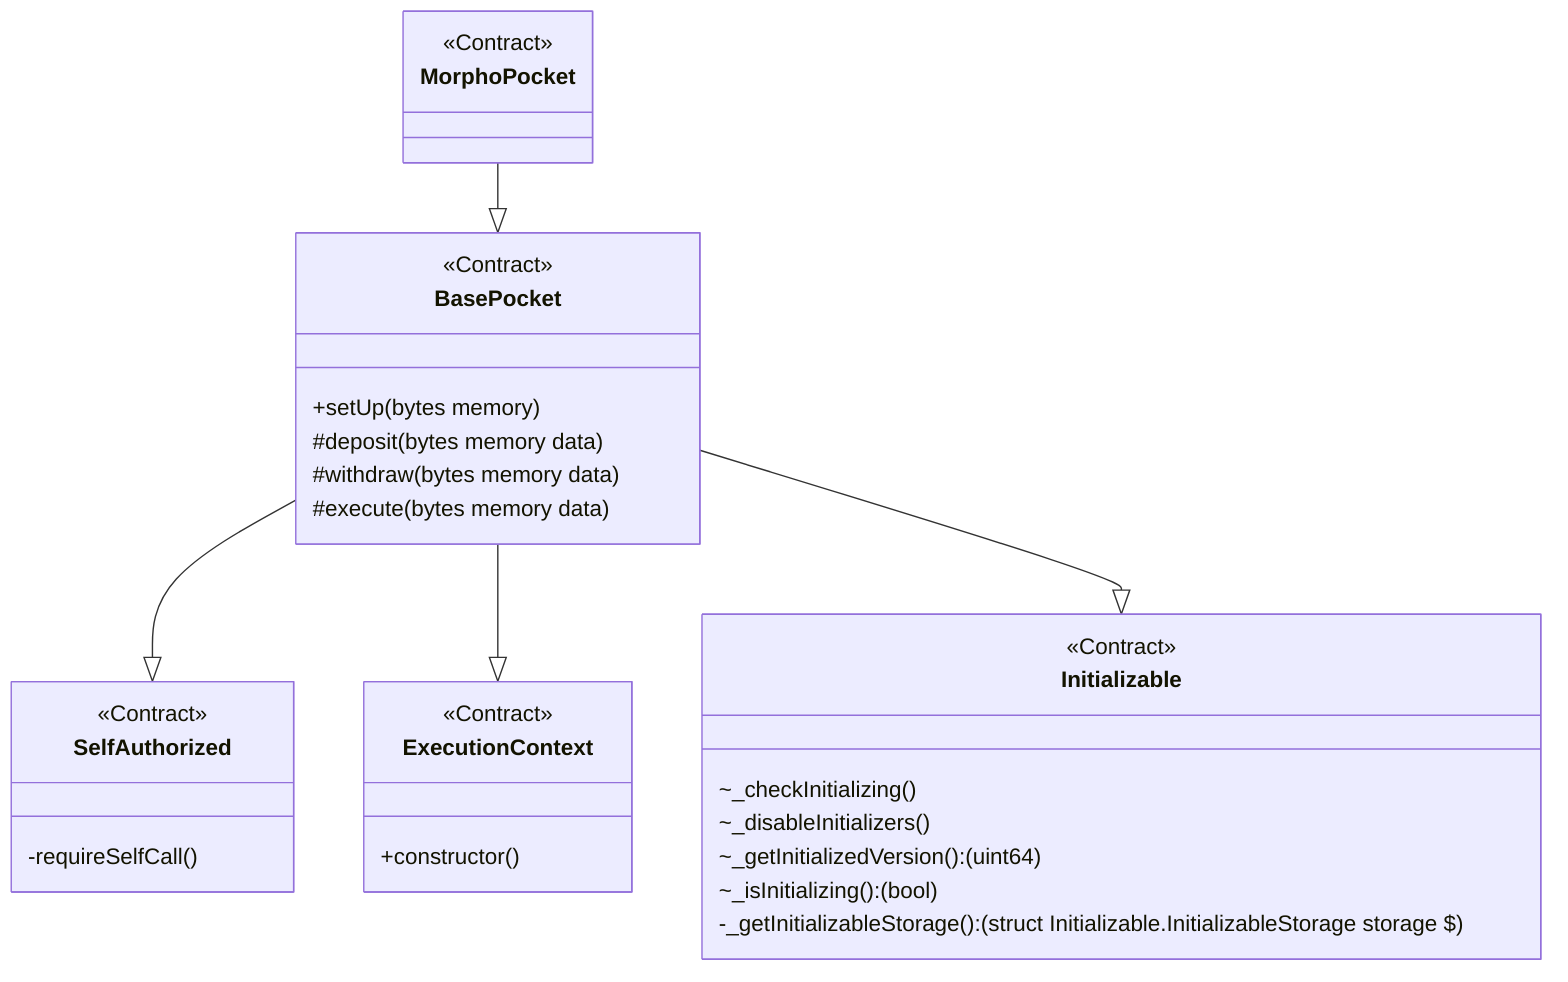 classDiagram
  %% 340:179:84
  class MorphoPocket {
    <<Contract>>
  }
  
  MorphoPocket --|> BasePocket
  
  %% 485:727:88
  class BasePocket {
    <<Contract>>
    +setUp(bytes memory)
    #deposit(bytes memory data)
    #withdraw(bytes memory data)
    #execute(bytes memory data)
  }
  
  BasePocket --|> SelfAuthorized
  
  %% 209:333:48
  class SelfAuthorized {
    <<Contract>>
    -requireSelfCall()
  }
  
  BasePocket --|> ExecutionContext
  
  %% 58:367:91
  class ExecutionContext {
    <<Contract>>
    +constructor()
  }
  
  BasePocket --|> Initializable
  
  %% 2349:6560:34
  class Initializable {
    <<Contract>>
    ~_checkInitializing()
    ~_disableInitializers()
    ~_getInitializedVersion(): (uint64)
    ~_isInitializing(): (bool)
    -_getInitializableStorage(): (struct Initializable.InitializableStorage storage $)
  }